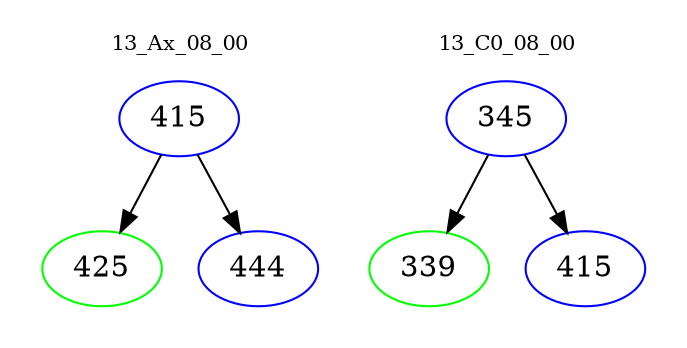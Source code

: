 digraph{
subgraph cluster_0 {
color = white
label = "13_Ax_08_00";
fontsize=10;
T0_415 [label="415", color="blue"]
T0_415 -> T0_425 [color="black"]
T0_425 [label="425", color="green"]
T0_415 -> T0_444 [color="black"]
T0_444 [label="444", color="blue"]
}
subgraph cluster_1 {
color = white
label = "13_C0_08_00";
fontsize=10;
T1_345 [label="345", color="blue"]
T1_345 -> T1_339 [color="black"]
T1_339 [label="339", color="green"]
T1_345 -> T1_415 [color="black"]
T1_415 [label="415", color="blue"]
}
}

